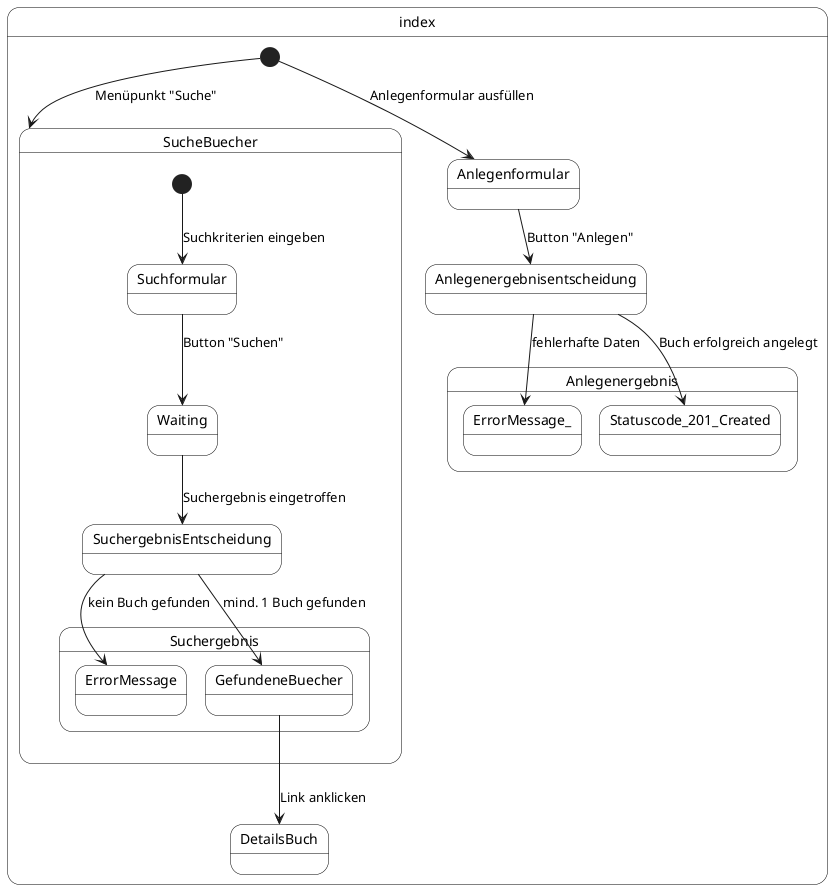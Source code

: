 @startuml
skinparam state {
    BackgroundColor White
    BorderColor Black
    FontName Arial
}

state index {
    [*] --> SucheBuecher : Menüpunkt "Suche"

    state SucheBuecher {
        [*] --> Suchformular: Suchkriterien eingeben
        Suchformular --> Waiting : Button "Suchen"
        Waiting --> SuchergebnisEntscheidung : Suchergebnis eingetroffen

        state Suchergebnis {
            state ErrorMessage
            state GefundeneBuecher
        }

        state SuchergebnisEntscheidung <<choice>>
        SuchergebnisEntscheidung --> ErrorMessage : kein Buch gefunden
        SuchergebnisEntscheidung --> GefundeneBuecher : mind. 1 Buch gefunden
    }

    GefundeneBuecher --> DetailsBuch : Link anklicken

    [*] --> Anlegenformular : Anlegenformular ausfüllen
    Anlegenformular --> Anlegenergebnisentscheidung : Button "Anlegen"

       state Anlegenergebnis {
        state ErrorMessage_
        state Statuscode_201_Created
       }

        state Anlegenergebnisentscheidung {
        Anlegenergebnisentscheidung --> ErrorMessage_ : fehlerhafte Daten
        Anlegenergebnisentscheidung --> Statuscode_201_Created : Buch erfolgreich angelegt
        }
    }
@enduml
